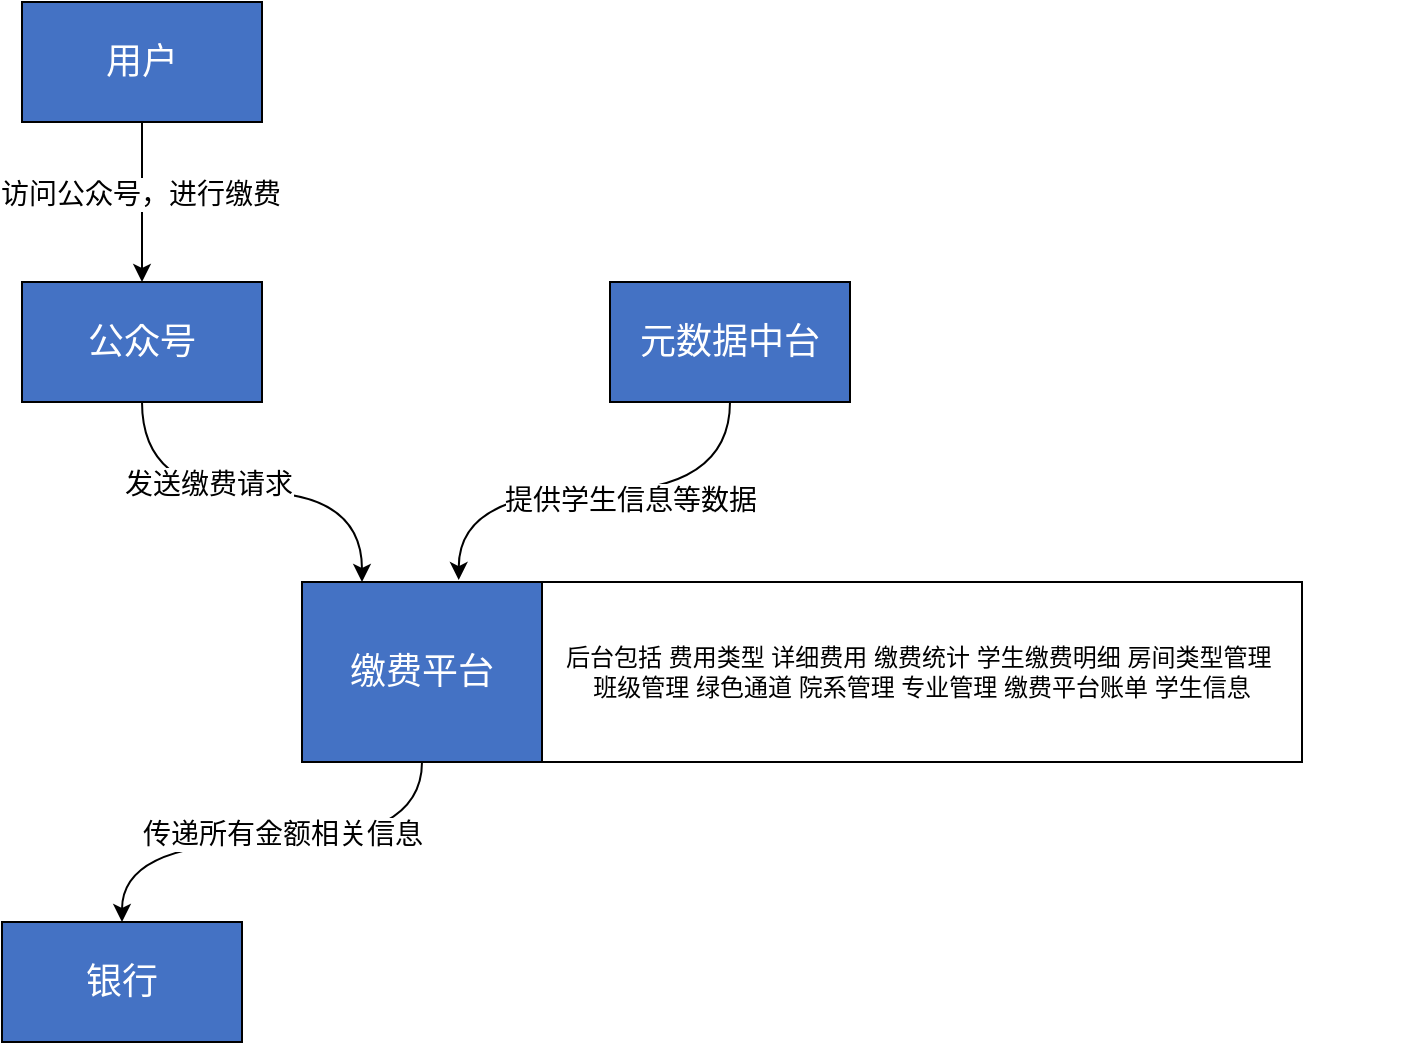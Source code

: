 <mxfile version="28.2.5">
  <diagram name="第 1 页" id="DC1_JsRaG08KpM_NYw3s">
    <mxGraphModel dx="1213" dy="657" grid="1" gridSize="10" guides="1" tooltips="1" connect="1" arrows="1" fold="1" page="1" pageScale="1" pageWidth="827" pageHeight="1169" math="0" shadow="0">
      <root>
        <mxCell id="0" />
        <mxCell id="1" parent="0" />
        <mxCell id="w3aKpDxqU9vicH9YZK5F-10" style="edgeStyle=orthogonalEdgeStyle;rounded=0;orthogonalLoop=1;jettySize=auto;html=1;exitX=0.5;exitY=1;exitDx=0;exitDy=0;entryX=0.5;entryY=0;entryDx=0;entryDy=0;" parent="1" source="w3aKpDxqU9vicH9YZK5F-1" target="w3aKpDxqU9vicH9YZK5F-3" edge="1">
          <mxGeometry relative="1" as="geometry" />
        </mxCell>
        <mxCell id="w3aKpDxqU9vicH9YZK5F-15" value="&lt;font style=&quot;font-size: 14px;&quot;&gt;访问公众号，进行缴费&lt;/font&gt;" style="edgeLabel;html=1;align=center;verticalAlign=middle;resizable=0;points=[];" parent="w3aKpDxqU9vicH9YZK5F-10" vertex="1" connectable="0">
          <mxGeometry x="-0.111" y="-1" relative="1" as="geometry">
            <mxPoint as="offset" />
          </mxGeometry>
        </mxCell>
        <mxCell id="w3aKpDxqU9vicH9YZK5F-1" value="&lt;font style=&quot;font-size: 18px; color: rgb(255, 255, 255);&quot;&gt;用户&lt;/font&gt;" style="rounded=0;whiteSpace=wrap;html=1;fillColor=#4472C4;" parent="1" vertex="1">
          <mxGeometry x="120" y="150" width="120" height="60" as="geometry" />
        </mxCell>
        <mxCell id="w3aKpDxqU9vicH9YZK5F-11" style="edgeStyle=orthogonalEdgeStyle;rounded=0;orthogonalLoop=1;jettySize=auto;html=1;exitX=0.5;exitY=1;exitDx=0;exitDy=0;entryX=0.25;entryY=0;entryDx=0;entryDy=0;curved=1;" parent="1" source="w3aKpDxqU9vicH9YZK5F-3" target="w3aKpDxqU9vicH9YZK5F-5" edge="1">
          <mxGeometry relative="1" as="geometry" />
        </mxCell>
        <mxCell id="IBm1OYiQYwd--FM1KFJF-3" value="&lt;font style=&quot;font-size: 14px;&quot;&gt;发送缴费请求&lt;/font&gt;" style="edgeLabel;html=1;align=center;verticalAlign=middle;resizable=0;points=[];" vertex="1" connectable="0" parent="w3aKpDxqU9vicH9YZK5F-11">
          <mxGeometry x="-0.22" y="4" relative="1" as="geometry">
            <mxPoint as="offset" />
          </mxGeometry>
        </mxCell>
        <mxCell id="w3aKpDxqU9vicH9YZK5F-3" value="&lt;font color=&quot;#ffffff&quot;&gt;&lt;span style=&quot;font-size: 18px;&quot;&gt;公众号&lt;/span&gt;&lt;/font&gt;" style="rounded=0;whiteSpace=wrap;html=1;fillColor=#4472C4;" parent="1" vertex="1">
          <mxGeometry x="120" y="290" width="120" height="60" as="geometry" />
        </mxCell>
        <mxCell id="w3aKpDxqU9vicH9YZK5F-4" value="&lt;font color=&quot;#ffffff&quot;&gt;&lt;span style=&quot;font-size: 18px;&quot;&gt;元数据中台&lt;/span&gt;&lt;/font&gt;" style="rounded=0;whiteSpace=wrap;html=1;fillColor=#4472C4;" parent="1" vertex="1">
          <mxGeometry x="414" y="290" width="120" height="60" as="geometry" />
        </mxCell>
        <mxCell id="w3aKpDxqU9vicH9YZK5F-13" style="edgeStyle=orthogonalEdgeStyle;rounded=0;orthogonalLoop=1;jettySize=auto;html=1;exitX=0.5;exitY=1;exitDx=0;exitDy=0;entryX=0.5;entryY=0;entryDx=0;entryDy=0;curved=1;" parent="1" source="w3aKpDxqU9vicH9YZK5F-5" target="w3aKpDxqU9vicH9YZK5F-6" edge="1">
          <mxGeometry relative="1" as="geometry" />
        </mxCell>
        <mxCell id="w3aKpDxqU9vicH9YZK5F-17" value="&lt;font style=&quot;font-size: 14px;&quot;&gt;传递所有金额相关信息&lt;/font&gt;" style="edgeLabel;html=1;align=center;verticalAlign=middle;resizable=0;points=[];" parent="w3aKpDxqU9vicH9YZK5F-13" vertex="1" connectable="0">
          <mxGeometry x="-0.045" y="-4" relative="1" as="geometry">
            <mxPoint as="offset" />
          </mxGeometry>
        </mxCell>
        <mxCell id="w3aKpDxqU9vicH9YZK5F-5" value="&lt;font color=&quot;#ffffff&quot;&gt;&lt;span style=&quot;font-size: 18px;&quot;&gt;缴费平台&lt;/span&gt;&lt;/font&gt;" style="rounded=0;whiteSpace=wrap;html=1;fillColor=#4472C4;" parent="1" vertex="1">
          <mxGeometry x="260" y="440" width="120" height="90" as="geometry" />
        </mxCell>
        <mxCell id="w3aKpDxqU9vicH9YZK5F-6" value="&lt;font color=&quot;#ffffff&quot;&gt;&lt;span style=&quot;font-size: 18px;&quot;&gt;银行&lt;/span&gt;&lt;/font&gt;" style="rounded=0;whiteSpace=wrap;html=1;fillColor=#4472C4;" parent="1" vertex="1">
          <mxGeometry x="110" y="610" width="120" height="60" as="geometry" />
        </mxCell>
        <mxCell id="w3aKpDxqU9vicH9YZK5F-14" style="edgeStyle=orthogonalEdgeStyle;rounded=0;orthogonalLoop=1;jettySize=auto;html=1;exitX=0.5;exitY=1;exitDx=0;exitDy=0;entryX=0.653;entryY=-0.011;entryDx=0;entryDy=0;entryPerimeter=0;curved=1;" parent="1" source="w3aKpDxqU9vicH9YZK5F-4" target="w3aKpDxqU9vicH9YZK5F-5" edge="1">
          <mxGeometry relative="1" as="geometry" />
        </mxCell>
        <mxCell id="w3aKpDxqU9vicH9YZK5F-18" value="&lt;font style=&quot;font-size: 14px;&quot;&gt;提供学生信息等数据&lt;/font&gt;" style="edgeLabel;html=1;align=center;verticalAlign=middle;resizable=0;points=[];" parent="w3aKpDxqU9vicH9YZK5F-14" vertex="1" connectable="0">
          <mxGeometry x="-0.151" y="4" relative="1" as="geometry">
            <mxPoint as="offset" />
          </mxGeometry>
        </mxCell>
        <mxCell id="w3aKpDxqU9vicH9YZK5F-19" value="" style="rounded=0;whiteSpace=wrap;html=1;" parent="1" vertex="1">
          <mxGeometry x="380" y="440" width="380" height="90" as="geometry" />
        </mxCell>
        <mxCell id="w3aKpDxqU9vicH9YZK5F-21" value="&lt;div&gt;后台包括&amp;nbsp;&lt;span style=&quot;background-color: transparent; color: light-dark(rgb(0, 0, 0), rgb(255, 255, 255));&quot;&gt;费用类型&amp;nbsp;&lt;/span&gt;&lt;span style=&quot;background-color: transparent; color: light-dark(rgb(0, 0, 0), rgb(255, 255, 255));&quot;&gt;详细费用&amp;nbsp;&lt;/span&gt;&lt;span style=&quot;background-color: transparent; color: light-dark(rgb(0, 0, 0), rgb(255, 255, 255));&quot;&gt;缴费统计&amp;nbsp;&lt;/span&gt;&lt;span style=&quot;background-color: transparent; color: light-dark(rgb(0, 0, 0), rgb(255, 255, 255));&quot;&gt;学生缴费明细&amp;nbsp;&lt;/span&gt;&lt;span style=&quot;background-color: transparent; color: light-dark(rgb(0, 0, 0), rgb(255, 255, 255));&quot;&gt;房间类型管理&amp;nbsp;&lt;/span&gt;&lt;/div&gt;&lt;div&gt;&lt;span style=&quot;background-color: transparent; color: light-dark(rgb(0, 0, 0), rgb(255, 255, 255));&quot;&gt;班级管理&amp;nbsp;&lt;/span&gt;&lt;span style=&quot;background-color: transparent; color: light-dark(rgb(0, 0, 0), rgb(255, 255, 255));&quot;&gt;绿色通道&amp;nbsp;&lt;/span&gt;&lt;span style=&quot;background-color: transparent; color: light-dark(rgb(0, 0, 0), rgb(255, 255, 255));&quot;&gt;院系管理&amp;nbsp;&lt;/span&gt;&lt;span style=&quot;background-color: transparent; color: light-dark(rgb(0, 0, 0), rgb(255, 255, 255));&quot;&gt;专业管理&amp;nbsp;&lt;/span&gt;&lt;span style=&quot;background-color: transparent; color: light-dark(rgb(0, 0, 0), rgb(255, 255, 255));&quot;&gt;缴费平台账单&amp;nbsp;&lt;/span&gt;&lt;span style=&quot;background-color: transparent; color: light-dark(rgb(0, 0, 0), rgb(255, 255, 255));&quot;&gt;学生信息&lt;/span&gt;&lt;/div&gt;" style="text;html=1;align=center;verticalAlign=middle;whiteSpace=wrap;rounded=0;" parent="1" vertex="1">
          <mxGeometry x="325" y="410" width="490" height="150" as="geometry" />
        </mxCell>
      </root>
    </mxGraphModel>
  </diagram>
</mxfile>
